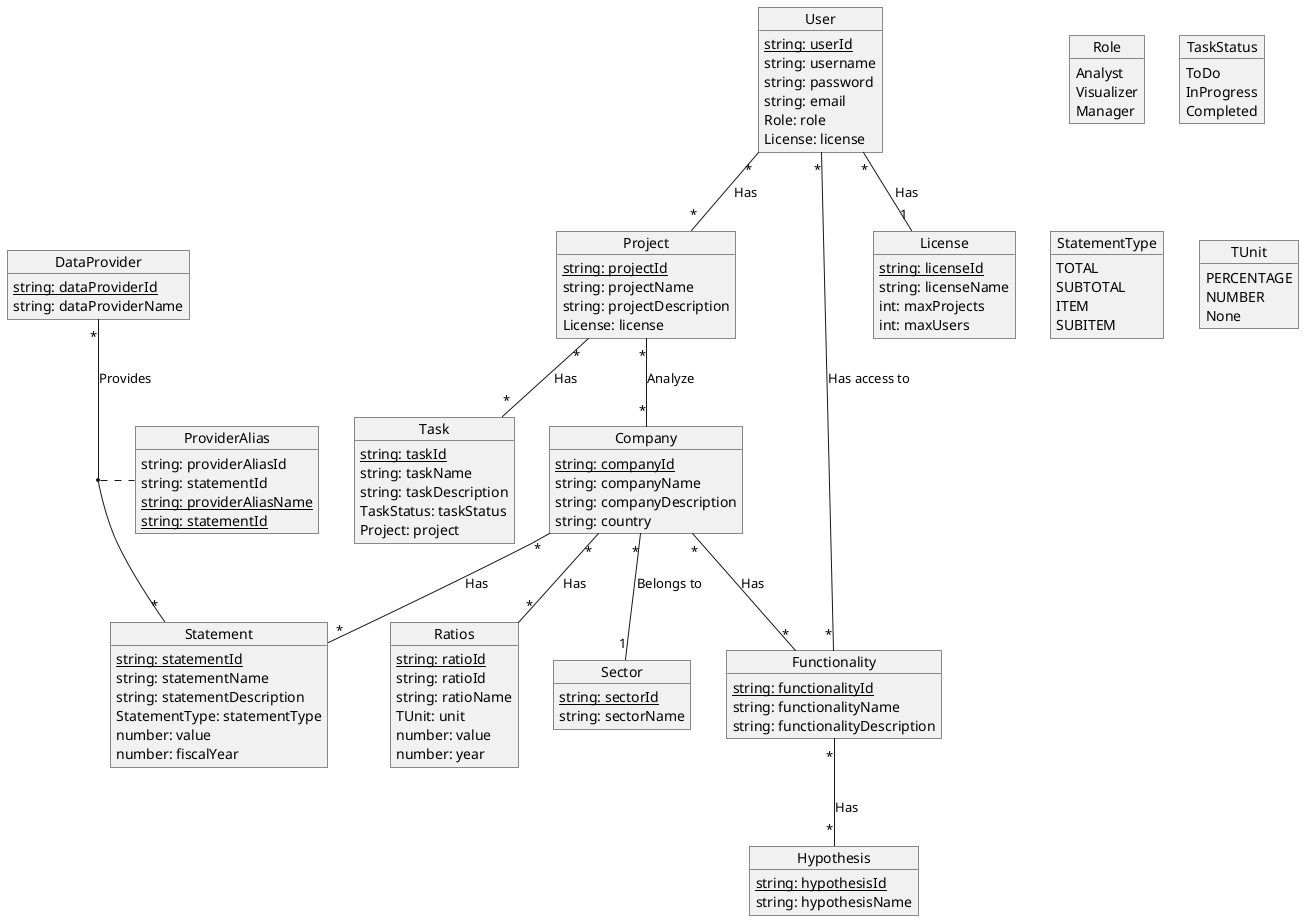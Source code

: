 @startuml "ModeloConceptualAccouRateFrontend"

object User {
    <u>string: userId
    string: username
    string: password
    string: email
    Role: role
    License: license
}

object License {
    <u>string: licenseId
    string: licenseName
    int: maxProjects
    int: maxUsers
}

object Role {
    Analyst
    Visualizer
    Manager
}

object Project {
    <u>string: projectId
    string: projectName
    string: projectDescription
    License: license
}

object Task {
    <u>string: taskId
    string: taskName
    string: taskDescription
    TaskStatus: taskStatus
    Project: project
}

object TaskStatus {
    ToDo
    InProgress
    Completed
}

object Sector {
    <u>string: sectorId
    string: sectorName
}

object Company {
    <u>string: companyId
    string: companyName
    string: companyDescription
    string: country
}

object DataProvider {
    <u>string: dataProviderId
    string: dataProviderName
}

object ProviderAlias {
    string: providerAliasId
    string: statementId
    <u>string: providerAliasName
    <u>string: statementId
}

object Functionality {
    <u>string: functionalityId
    string: functionalityName
    string: functionalityDescription
}

object Statement {
    <u>string: statementId
    string: statementName
    string: statementDescription
    StatementType: statementType
    number: value
    number: fiscalYear

}

object StatementType {
    TOTAL
    SUBTOTAL
    ITEM
    SUBITEM
}

object Ratios {
    <u>string: ratioId
    string: ratioId
    string: ratioName
    TUnit: unit
    number: value
    number: year
}

object TUnit {
    PERCENTAGE
    NUMBER
    None
}

object Hypothesis {
    <u>string: hypothesisId
    string: hypothesisName
}

User "*" -- "1" License: "Has"
User "*" -- "*" Project: "Has"
Project "*" -- "*" Task: "Has"
Project "*" -- "*" Company: "Analyze"
Company "*" -- "1" Sector: "Belongs to"
Company "*" -- "*" Functionality: "Has"
Company "*" -- "*" Statement: "Has"
Company "*" -- "*" Ratios: "Has"
Functionality "*" -- "*" Hypothesis: "Has"
User "*" -- "*" Functionality: "Has access to"
DataProvider "*" -- "*" Statement: "Provides"
(DataProvider, Statement) "*" . "*" ProviderAlias




' Restricciones Textuales
' Clave primaria de User(userId), License(licenseId), Role(roleId), Project(projectId), Task(taskId), Sector(sectorId), Company(companyId), Functionality(functionalityId), Statement(statementId), Ratios(ratioId), Hypothesis(hypothesisId)
' 2 En una licencia no puede superar el numero de proyectos maximos y el numero de usuarios maximos
' 3 Un usuario solo puede tener una licencia
' 4 Un usuario puede tener varios roles segun el proyecto en el que esté trabajando
' 5 Solamente la funcionalidad 'DCF' tiene hipotesis
' 6 Un usuario puede acceder a diferentes funcionalidades según su rol

@enduml